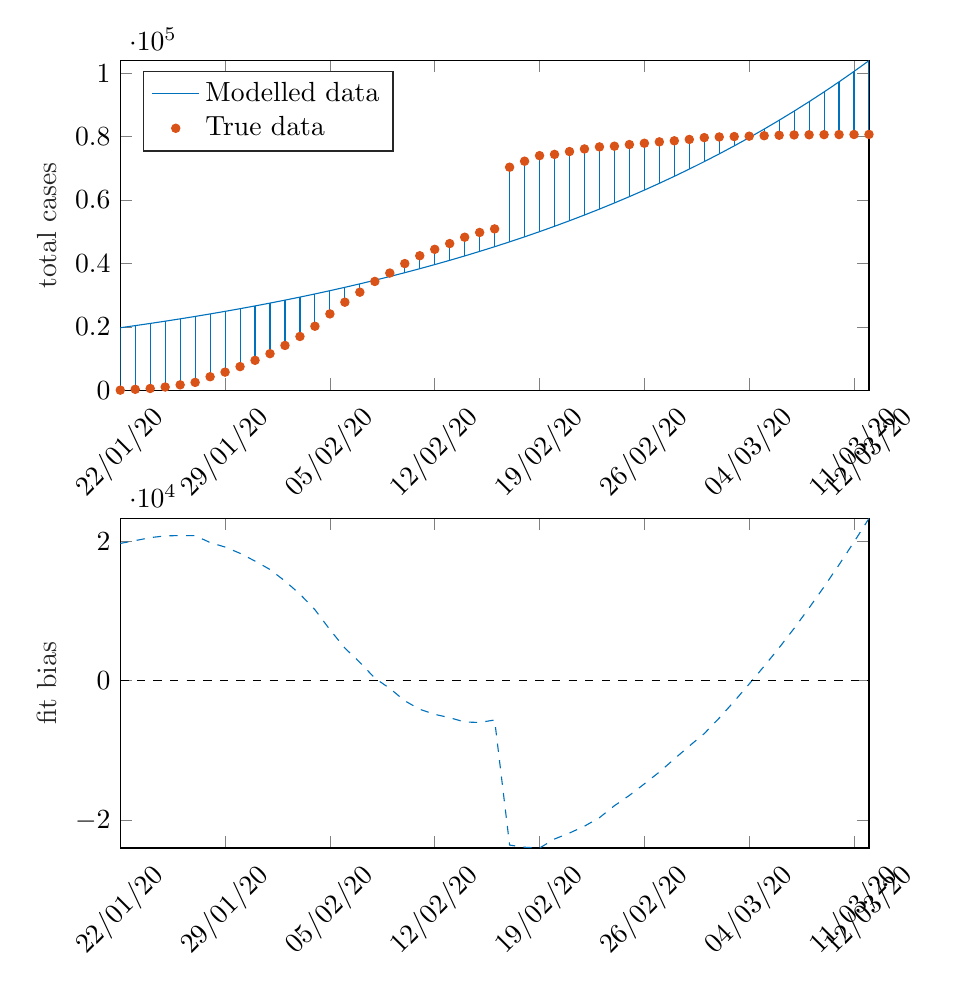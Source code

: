 % This file was created by matlab2tikz.
%
\definecolor{mycolor1}{rgb}{0.0,0.447,0.741}%
\definecolor{mycolor2}{rgb}{0.85,0.325,0.098}%
%
\begin{tikzpicture}

\begin{axis}[%
width=9.509cm,
height=4.186cm,
at={(0cm,5.814cm)},
scale only axis,
xmin=0,
xmax=50,
xtick={0,7,14,21,28,35,42,49,50},
xticklabels={{22/01/20},{29/01/20},{05/02/20},{12/02/20},{19/02/20},{26/02/20},{04/03/20},{11/03/20},{12/03/20}},
xticklabel style={rotate=45},
ymin=0,
ymax=103970,
ylabel style={font=\color{white!15!black}},
ylabel={total cases},
axis background/.style={fill=white},
legend style={at={(0.03,0.97)}, anchor=north west, legend cell align=left, align=left, draw=white!15!black}
]
\addplot [color=mycolor1]
  table[row sep=crcr]{%
0	19717\\
1	20384\\
2	21073\\
3	21785\\
4	22522\\
5	23283\\
6	24071\\
7	24884\\
8	25726\\
9	26596\\
10	27495\\
11	28425\\
12	29386\\
13	30379\\
14	31406\\
15	32468\\
16	33566\\
17	34701\\
18	35874\\
19	37087\\
20	38341\\
21	39638\\
22	40978\\
23	42363\\
24	43796\\
25	45277\\
26	46807\\
27	48390\\
28	50026\\
29	51718\\
30	53466\\
31	55274\\
32	57143\\
33	59075\\
34	61072\\
35	63137\\
36	65272\\
37	67479\\
38	69761\\
39	72119\\
40	74558\\
41	77079\\
42	79685\\
43	82379\\
44	85164\\
45	88044\\
46	91021\\
47	94098\\
48	97280\\
49	100569\\
50	103970\\
};
\addlegendentry{Modelled data}

\addplot[only marks, mark=*, mark options={}, mark size=1.5pt, color=mycolor2, fill=mycolor2] table[row sep=crcr]{%
x	y\\
0	32\\
1	296\\
2	557\\
3	1019\\
4	1707\\
5	2483\\
6	4259\\
7	5719\\
8	7458\\
9	9442\\
10	11543\\
11	14133\\
12	16960\\
13	20193\\
14	24085\\
15	27782\\
16	30933\\
17	34320\\
18	36973\\
19	39957\\
20	42430\\
21	44452\\
22	46272\\
23	48270\\
24	49776\\
25	50896\\
26	70357\\
27	72250\\
28	74002\\
29	74397\\
30	75291\\
31	76114\\
32	76764\\
33	76984\\
34	77502\\
35	77913\\
36	78352\\
37	78683\\
38	79116\\
39	79690\\
40	79896\\
41	80026\\
42	80144\\
43	80287\\
44	80433\\
45	80535\\
46	80581\\
47	80626\\
48	80646\\
49	80677\\
50	80703\\
};
\addlegendentry{True data}

\addplot [color=mycolor1, forget plot]
  table[row sep=crcr]{%
0	32\\
0	19717\\
};
\addplot [color=mycolor1, forget plot]
  table[row sep=crcr]{%
1	296\\
1	20384\\
};
\addplot [color=mycolor1, forget plot]
  table[row sep=crcr]{%
2	557\\
2	21073\\
};
\addplot [color=mycolor1, forget plot]
  table[row sep=crcr]{%
3	1019\\
3	21785\\
};
\addplot [color=mycolor1, forget plot]
  table[row sep=crcr]{%
4	1707\\
4	22522\\
};
\addplot [color=mycolor1, forget plot]
  table[row sep=crcr]{%
5	2483\\
5	23283\\
};
\addplot [color=mycolor1, forget plot]
  table[row sep=crcr]{%
6	4259\\
6	24071\\
};
\addplot [color=mycolor1, forget plot]
  table[row sep=crcr]{%
7	5719\\
7	24884\\
};
\addplot [color=mycolor1, forget plot]
  table[row sep=crcr]{%
8	7458\\
8	25726\\
};
\addplot [color=mycolor1, forget plot]
  table[row sep=crcr]{%
9	9442\\
9	26596\\
};
\addplot [color=mycolor1, forget plot]
  table[row sep=crcr]{%
10	11543\\
10	27495\\
};
\addplot [color=mycolor1, forget plot]
  table[row sep=crcr]{%
11	14133\\
11	28425\\
};
\addplot [color=mycolor1, forget plot]
  table[row sep=crcr]{%
12	16960\\
12	29386\\
};
\addplot [color=mycolor1, forget plot]
  table[row sep=crcr]{%
13	20193\\
13	30379\\
};
\addplot [color=mycolor1, forget plot]
  table[row sep=crcr]{%
14	24085\\
14	31406\\
};
\addplot [color=mycolor1, forget plot]
  table[row sep=crcr]{%
15	27782\\
15	32468\\
};
\addplot [color=mycolor1, forget plot]
  table[row sep=crcr]{%
16	30933\\
16	33566\\
};
\addplot [color=mycolor1, forget plot]
  table[row sep=crcr]{%
17	34320\\
17	34701\\
};
\addplot [color=mycolor1, forget plot]
  table[row sep=crcr]{%
18	36973\\
18	35874\\
};
\addplot [color=mycolor1, forget plot]
  table[row sep=crcr]{%
19	39957\\
19	37087\\
};
\addplot [color=mycolor1, forget plot]
  table[row sep=crcr]{%
20	42430\\
20	38341\\
};
\addplot [color=mycolor1, forget plot]
  table[row sep=crcr]{%
21	44452\\
21	39638\\
};
\addplot [color=mycolor1, forget plot]
  table[row sep=crcr]{%
22	46272\\
22	40978\\
};
\addplot [color=mycolor1, forget plot]
  table[row sep=crcr]{%
23	48270\\
23	42363\\
};
\addplot [color=mycolor1, forget plot]
  table[row sep=crcr]{%
24	49776\\
24	43796\\
};
\addplot [color=mycolor1, forget plot]
  table[row sep=crcr]{%
25	50896\\
25	45277\\
};
\addplot [color=mycolor1, forget plot]
  table[row sep=crcr]{%
26	70357\\
26	46807\\
};
\addplot [color=mycolor1, forget plot]
  table[row sep=crcr]{%
27	72250\\
27	48390\\
};
\addplot [color=mycolor1, forget plot]
  table[row sep=crcr]{%
28	74002\\
28	50026\\
};
\addplot [color=mycolor1, forget plot]
  table[row sep=crcr]{%
29	74397\\
29	51718\\
};
\addplot [color=mycolor1, forget plot]
  table[row sep=crcr]{%
30	75291\\
30	53466\\
};
\addplot [color=mycolor1, forget plot]
  table[row sep=crcr]{%
31	76114\\
31	55274\\
};
\addplot [color=mycolor1, forget plot]
  table[row sep=crcr]{%
32	76764\\
32	57143\\
};
\addplot [color=mycolor1, forget plot]
  table[row sep=crcr]{%
33	76984\\
33	59075\\
};
\addplot [color=mycolor1, forget plot]
  table[row sep=crcr]{%
34	77502\\
34	61072\\
};
\addplot [color=mycolor1, forget plot]
  table[row sep=crcr]{%
35	77913\\
35	63137\\
};
\addplot [color=mycolor1, forget plot]
  table[row sep=crcr]{%
36	78352\\
36	65272\\
};
\addplot [color=mycolor1, forget plot]
  table[row sep=crcr]{%
37	78683\\
37	67479\\
};
\addplot [color=mycolor1, forget plot]
  table[row sep=crcr]{%
38	79116\\
38	69761\\
};
\addplot [color=mycolor1, forget plot]
  table[row sep=crcr]{%
39	79690\\
39	72119\\
};
\addplot [color=mycolor1, forget plot]
  table[row sep=crcr]{%
40	79896\\
40	74558\\
};
\addplot [color=mycolor1, forget plot]
  table[row sep=crcr]{%
41	80026\\
41	77079\\
};
\addplot [color=mycolor1, forget plot]
  table[row sep=crcr]{%
42	80144\\
42	79685\\
};
\addplot [color=mycolor1, forget plot]
  table[row sep=crcr]{%
43	80287\\
43	82379\\
};
\addplot [color=mycolor1, forget plot]
  table[row sep=crcr]{%
44	80433\\
44	85164\\
};
\addplot [color=mycolor1, forget plot]
  table[row sep=crcr]{%
45	80535\\
45	88044\\
};
\addplot [color=mycolor1, forget plot]
  table[row sep=crcr]{%
46	80581\\
46	91021\\
};
\addplot [color=mycolor1, forget plot]
  table[row sep=crcr]{%
47	80626\\
47	94098\\
};
\addplot [color=mycolor1, forget plot]
  table[row sep=crcr]{%
48	80646\\
48	97280\\
};
\addplot [color=mycolor1, forget plot]
  table[row sep=crcr]{%
49	80677\\
49	100569\\
};
\addplot [color=mycolor1, forget plot]
  table[row sep=crcr]{%
50	80703\\
50	103970\\
};
\end{axis}

\begin{axis}[%
width=9.509cm,
height=4.186cm,
at={(0cm,0cm)},
scale only axis,
xmin=0,
xmax=50,
xtick={0,7,14,21,28,35,42,49,50},
xticklabels={{22/01/20},{29/01/20},{05/02/20},{12/02/20},{19/02/20},{26/02/20},{04/03/20},{11/03/20},{12/03/20}},
xticklabel style={rotate=45},
ymin=-23976,
ymax=23267,
ylabel style={font=\color{white!15!black}},
ylabel={fit bias},
axis background/.style={fill=white},
legend style={at={(0.03,0.97)}, anchor=north west, legend cell align=left, align=left, draw=white!15!black}
]
\addplot [color=mycolor1, dashed, forget plot]
  table[row sep=crcr]{%
0	19685\\
1	20088\\
2	20516\\
3	20766\\
4	20815\\
5	20800\\
6	19812\\
7	19165\\
8	18268\\
9	17154\\
10	15952\\
11	14292\\
12	12426\\
13	10186\\
14	7321\\
15	4686\\
16	2633\\
17	381\\
18	-1099\\
19	-2870\\
20	-4089\\
21	-4814\\
22	-5294\\
23	-5907\\
24	-5980\\
25	-5619\\
26	-23550\\
27	-23860\\
28	-23976\\
29	-22679\\
30	-21825\\
31	-20840\\
32	-19621\\
33	-17909\\
34	-16430\\
35	-14776\\
36	-13080\\
37	-11204\\
38	-9355\\
39	-7571\\
40	-5338\\
41	-2947\\
42	-459\\
43	2092\\
44	4731\\
45	7509\\
46	10440\\
47	13472\\
48	16634\\
49	19892\\
50	23267\\
};
\addplot [color=black, dashed, forget plot]
  table[row sep=crcr]{%
0	0\\
50	0\\
};
\end{axis}
\end{tikzpicture}%